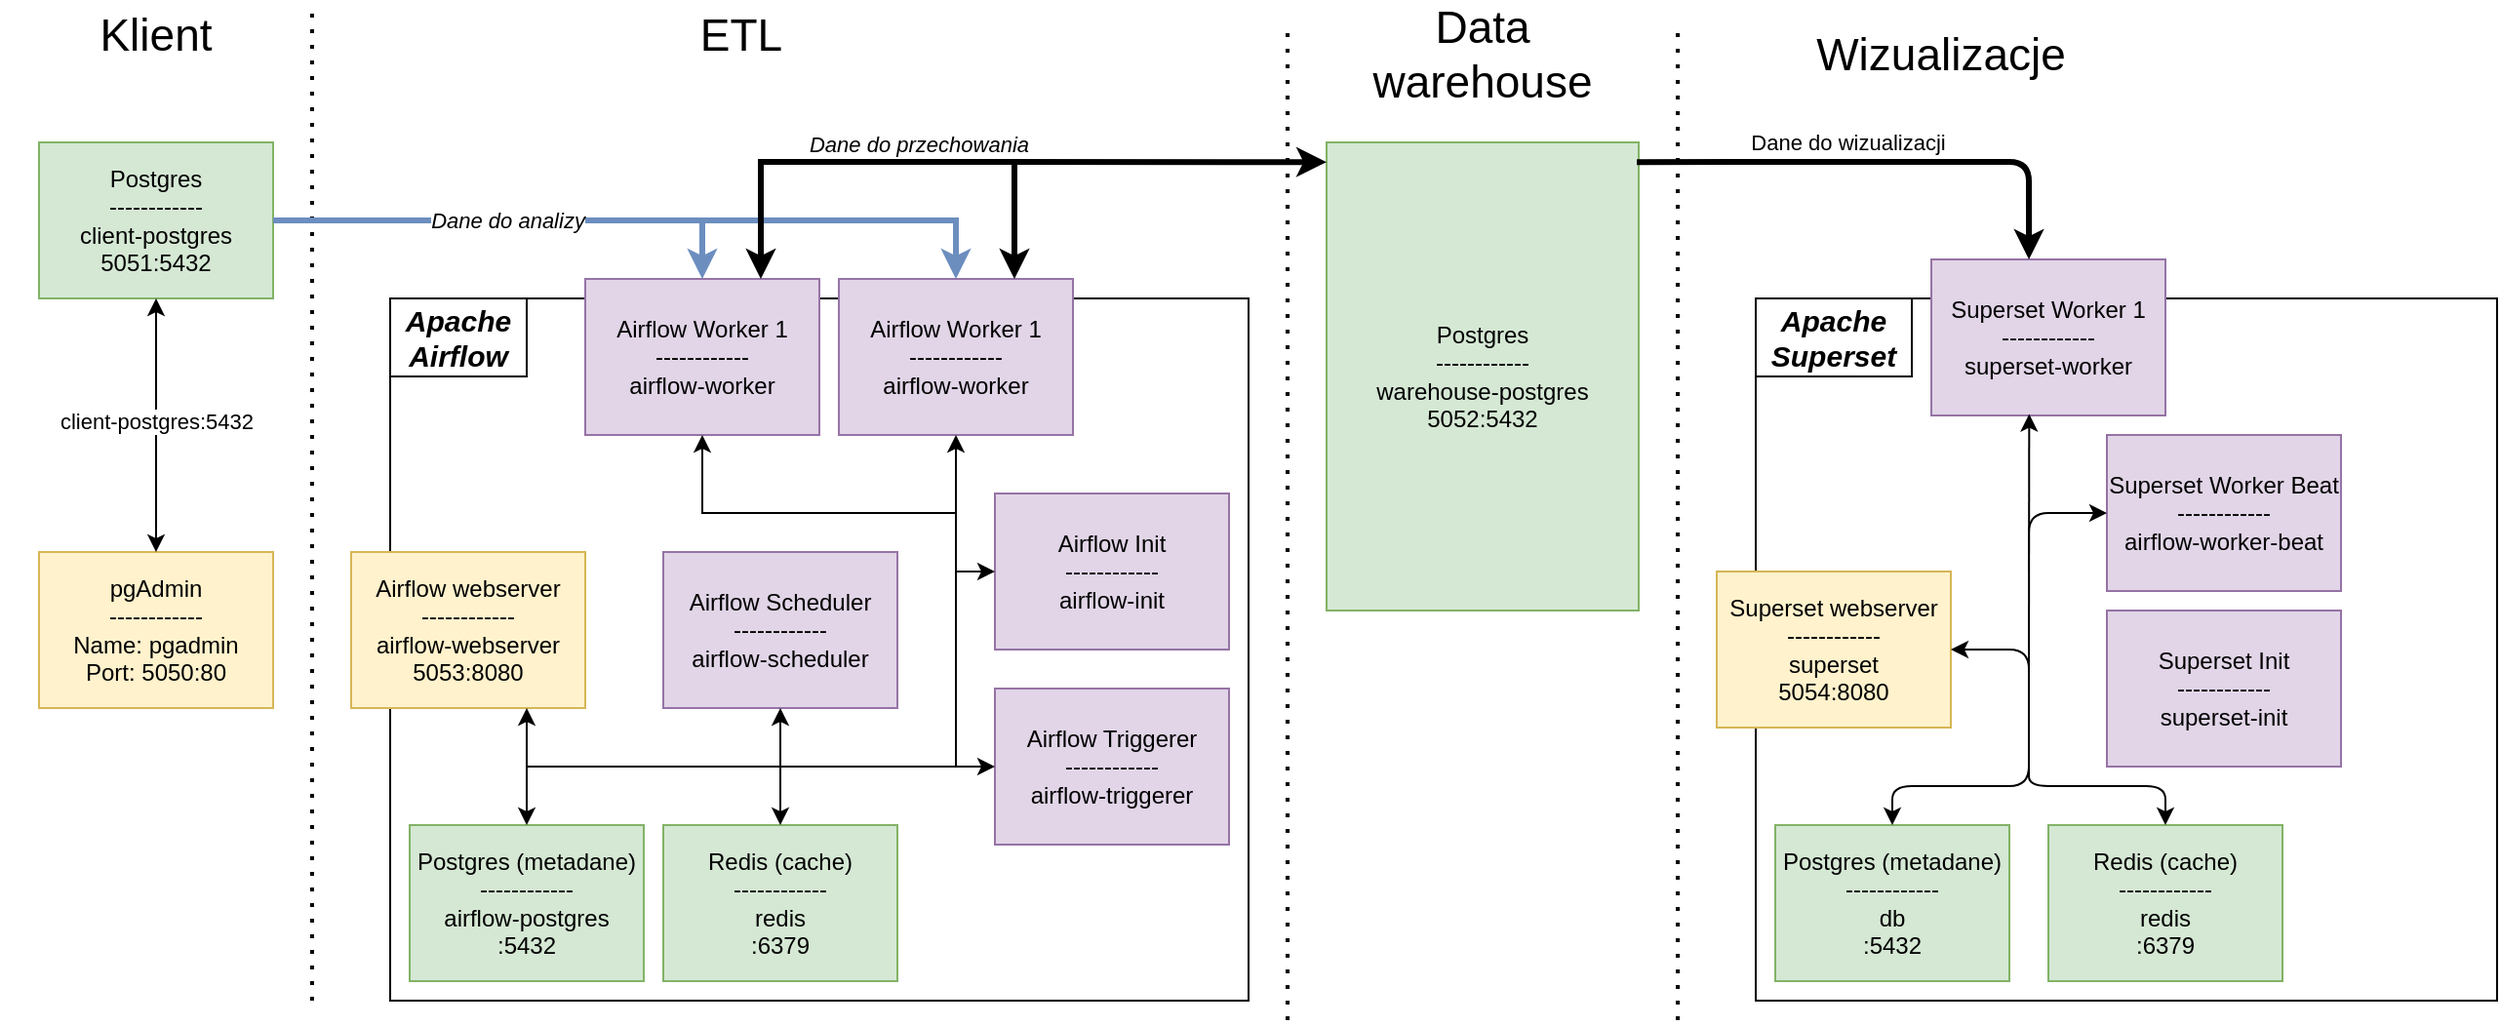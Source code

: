 <mxfile version="16.6.2" type="device"><diagram id="3Z7GTa8bQ7MjH-4LPHkW" name="Page-1"><mxGraphModel dx="1185" dy="640" grid="1" gridSize="10" guides="1" tooltips="1" connect="1" arrows="1" fold="1" page="1" pageScale="1" pageWidth="850" pageHeight="1100" math="0" shadow="0"><root><mxCell id="0"/><mxCell id="1" parent="0"/><mxCell id="AEw88l-EIG8zaOmrPgfD-10" value="" style="rounded=0;whiteSpace=wrap;html=1;" vertex="1" parent="1"><mxGeometry x="220" y="160" width="440" height="360" as="geometry"/></mxCell><mxCell id="AEw88l-EIG8zaOmrPgfD-1" value="Postgres&lt;br&gt;------------&lt;br&gt;client-postgres&lt;br&gt;5051:5432" style="rounded=0;whiteSpace=wrap;html=1;fillColor=#d5e8d4;strokeColor=#82b366;" vertex="1" parent="1"><mxGeometry x="40" y="80" width="120" height="80" as="geometry"/></mxCell><mxCell id="AEw88l-EIG8zaOmrPgfD-2" value="&lt;font style=&quot;font-size: 23px&quot;&gt;Klient&lt;/font&gt;" style="text;html=1;strokeColor=none;fillColor=none;align=center;verticalAlign=middle;whiteSpace=wrap;rounded=0;" vertex="1" parent="1"><mxGeometry x="20" y="10" width="160" height="30" as="geometry"/></mxCell><mxCell id="AEw88l-EIG8zaOmrPgfD-3" value="pgAdmin&lt;br&gt;------------&lt;br&gt;Name: pgadmin&lt;br&gt;Port: 5050:80" style="rounded=0;whiteSpace=wrap;html=1;fillColor=#fff2cc;strokeColor=#d6b656;" vertex="1" parent="1"><mxGeometry x="40" y="290" width="120" height="80" as="geometry"/></mxCell><mxCell id="AEw88l-EIG8zaOmrPgfD-5" value="" style="endArrow=classic;startArrow=classic;html=1;rounded=0;entryX=0.5;entryY=1;entryDx=0;entryDy=0;exitX=0.5;exitY=0;exitDx=0;exitDy=0;" edge="1" parent="1" source="AEw88l-EIG8zaOmrPgfD-3" target="AEw88l-EIG8zaOmrPgfD-1"><mxGeometry width="50" height="50" relative="1" as="geometry"><mxPoint x="70" y="240" as="sourcePoint"/><mxPoint x="120" y="190" as="targetPoint"/></mxGeometry></mxCell><mxCell id="AEw88l-EIG8zaOmrPgfD-6" value="client-postgres:5432" style="edgeLabel;html=1;align=center;verticalAlign=middle;resizable=0;points=[];" vertex="1" connectable="0" parent="AEw88l-EIG8zaOmrPgfD-5"><mxGeometry x="0.134" y="1" relative="1" as="geometry"><mxPoint x="1" y="6" as="offset"/></mxGeometry></mxCell><mxCell id="AEw88l-EIG8zaOmrPgfD-7" value="" style="endArrow=none;dashed=1;html=1;dashPattern=1 3;strokeWidth=2;rounded=0;" edge="1" parent="1"><mxGeometry width="50" height="50" relative="1" as="geometry"><mxPoint x="180" y="520" as="sourcePoint"/><mxPoint x="180" y="10" as="targetPoint"/></mxGeometry></mxCell><mxCell id="AEw88l-EIG8zaOmrPgfD-8" value="ETL" style="text;html=1;strokeColor=none;fillColor=none;align=center;verticalAlign=middle;whiteSpace=wrap;rounded=0;fontSize=23;" vertex="1" parent="1"><mxGeometry x="295" y="10" width="210" height="30" as="geometry"/></mxCell><mxCell id="AEw88l-EIG8zaOmrPgfD-11" value="Apache Airflow" style="text;html=1;align=center;verticalAlign=middle;whiteSpace=wrap;rounded=0;fontSize=15;fontStyle=3;strokeColor=default;" vertex="1" parent="1"><mxGeometry x="220" y="160" width="70" height="40" as="geometry"/></mxCell><mxCell id="AEw88l-EIG8zaOmrPgfD-13" value="Postgres (metadane)&lt;br&gt;------------&lt;br&gt;airflow-postgres&lt;br&gt;:5432" style="rounded=0;whiteSpace=wrap;html=1;fillColor=#d5e8d4;strokeColor=#82b366;" vertex="1" parent="1"><mxGeometry x="230" y="430" width="120" height="80" as="geometry"/></mxCell><mxCell id="AEw88l-EIG8zaOmrPgfD-14" value="Redis (cache)&lt;br&gt;------------&lt;br&gt;redis&lt;br&gt;:6379" style="rounded=0;whiteSpace=wrap;html=1;fillColor=#d5e8d4;strokeColor=#82b366;" vertex="1" parent="1"><mxGeometry x="360" y="430" width="120" height="80" as="geometry"/></mxCell><mxCell id="AEw88l-EIG8zaOmrPgfD-15" value="Airflow webserver&lt;br&gt;------------&lt;br&gt;airflow-webserver&lt;br&gt;5053:8080" style="rounded=0;whiteSpace=wrap;html=1;fillColor=#fff2cc;strokeColor=#d6b656;" vertex="1" parent="1"><mxGeometry x="200" y="290" width="120" height="80" as="geometry"/></mxCell><mxCell id="AEw88l-EIG8zaOmrPgfD-16" value="Airflow Scheduler&lt;br&gt;------------&lt;br&gt;airflow-scheduler" style="rounded=0;whiteSpace=wrap;html=1;fillColor=#e1d5e7;strokeColor=#9673a6;" vertex="1" parent="1"><mxGeometry x="360" y="290" width="120" height="80" as="geometry"/></mxCell><mxCell id="AEw88l-EIG8zaOmrPgfD-17" value="Airflow Worker 1&lt;br&gt;------------&lt;br&gt;airflow-worker" style="rounded=0;whiteSpace=wrap;html=1;fillColor=#e1d5e7;strokeColor=#9673a6;" vertex="1" parent="1"><mxGeometry x="320" y="150" width="120" height="80" as="geometry"/></mxCell><mxCell id="AEw88l-EIG8zaOmrPgfD-18" value="Airflow Worker 1&lt;br&gt;------------&lt;br&gt;airflow-worker" style="rounded=0;whiteSpace=wrap;html=1;fillColor=#e1d5e7;strokeColor=#9673a6;" vertex="1" parent="1"><mxGeometry x="450" y="150" width="120" height="80" as="geometry"/></mxCell><mxCell id="AEw88l-EIG8zaOmrPgfD-20" value="" style="endArrow=classic;startArrow=classic;html=1;rounded=0;exitX=0.5;exitY=0;exitDx=0;exitDy=0;entryX=0.75;entryY=1;entryDx=0;entryDy=0;" edge="1" parent="1" source="AEw88l-EIG8zaOmrPgfD-13" target="AEw88l-EIG8zaOmrPgfD-15"><mxGeometry width="50" height="50" relative="1" as="geometry"><mxPoint x="320" y="420" as="sourcePoint"/><mxPoint x="190" y="400" as="targetPoint"/></mxGeometry></mxCell><mxCell id="AEw88l-EIG8zaOmrPgfD-22" value="" style="endArrow=classic;html=1;rounded=0;entryX=0.5;entryY=1;entryDx=0;entryDy=0;" edge="1" parent="1" target="AEw88l-EIG8zaOmrPgfD-16"><mxGeometry width="50" height="50" relative="1" as="geometry"><mxPoint x="290" y="400" as="sourcePoint"/><mxPoint x="350" y="390" as="targetPoint"/><Array as="points"><mxPoint x="350" y="400"/><mxPoint x="420" y="400"/></Array></mxGeometry></mxCell><mxCell id="AEw88l-EIG8zaOmrPgfD-23" value="" style="endArrow=classic;html=1;rounded=0;entryX=0.5;entryY=0;entryDx=0;entryDy=0;" edge="1" parent="1" target="AEw88l-EIG8zaOmrPgfD-14"><mxGeometry width="50" height="50" relative="1" as="geometry"><mxPoint x="420" y="390" as="sourcePoint"/><mxPoint x="440" y="400" as="targetPoint"/></mxGeometry></mxCell><mxCell id="AEw88l-EIG8zaOmrPgfD-25" value="" style="endArrow=classic;html=1;rounded=0;entryX=0.5;entryY=1;entryDx=0;entryDy=0;" edge="1" parent="1" target="AEw88l-EIG8zaOmrPgfD-18"><mxGeometry width="50" height="50" relative="1" as="geometry"><mxPoint x="420" y="270" as="sourcePoint"/><mxPoint x="500" y="260" as="targetPoint"/><Array as="points"><mxPoint x="510" y="270"/></Array></mxGeometry></mxCell><mxCell id="AEw88l-EIG8zaOmrPgfD-27" value="" style="endArrow=none;html=1;rounded=0;" edge="1" parent="1"><mxGeometry width="50" height="50" relative="1" as="geometry"><mxPoint x="420" y="400" as="sourcePoint"/><mxPoint x="510" y="270" as="targetPoint"/><Array as="points"><mxPoint x="510" y="400"/></Array></mxGeometry></mxCell><mxCell id="AEw88l-EIG8zaOmrPgfD-30" value="" style="endArrow=classic;html=1;rounded=0;exitX=1;exitY=0.5;exitDx=0;exitDy=0;entryX=0.5;entryY=0;entryDx=0;entryDy=0;strokeWidth=3;fillColor=#dae8fc;strokeColor=#6c8ebf;" edge="1" parent="1" source="AEw88l-EIG8zaOmrPgfD-1" target="AEw88l-EIG8zaOmrPgfD-17"><mxGeometry width="50" height="50" relative="1" as="geometry"><mxPoint x="230" y="160" as="sourcePoint"/><mxPoint x="280" y="110" as="targetPoint"/><Array as="points"><mxPoint x="380" y="120"/></Array></mxGeometry></mxCell><mxCell id="AEw88l-EIG8zaOmrPgfD-32" value="Dane do analizy" style="edgeLabel;html=1;align=center;verticalAlign=middle;resizable=0;points=[];fontStyle=2;fontColor=default;labelBackgroundColor=default;labelBorderColor=none;spacingTop=0;spacing=2;" vertex="1" connectable="0" parent="AEw88l-EIG8zaOmrPgfD-30"><mxGeometry x="-0.035" relative="1" as="geometry"><mxPoint x="-1" as="offset"/></mxGeometry></mxCell><mxCell id="AEw88l-EIG8zaOmrPgfD-31" value="" style="endArrow=classic;html=1;rounded=0;entryX=0.5;entryY=0;entryDx=0;entryDy=0;fillColor=#dae8fc;strokeColor=#6c8ebf;strokeWidth=3;" edge="1" parent="1" target="AEw88l-EIG8zaOmrPgfD-18"><mxGeometry width="50" height="50" relative="1" as="geometry"><mxPoint x="380" y="120" as="sourcePoint"/><mxPoint x="480" y="100" as="targetPoint"/><Array as="points"><mxPoint x="510" y="120"/></Array></mxGeometry></mxCell><mxCell id="AEw88l-EIG8zaOmrPgfD-34" value="Data warehouse" style="text;html=1;strokeColor=none;fillColor=none;align=center;verticalAlign=middle;whiteSpace=wrap;rounded=0;labelBackgroundColor=default;labelBorderColor=none;fontSize=23;fontColor=default;" vertex="1" parent="1"><mxGeometry x="750" y="20" width="60" height="30" as="geometry"/></mxCell><mxCell id="AEw88l-EIG8zaOmrPgfD-35" value="" style="endArrow=none;dashed=1;html=1;dashPattern=1 3;strokeWidth=2;rounded=0;fontSize=23;fontColor=default;" edge="1" parent="1"><mxGeometry width="50" height="50" relative="1" as="geometry"><mxPoint x="680" y="530" as="sourcePoint"/><mxPoint x="680" y="20" as="targetPoint"/></mxGeometry></mxCell><mxCell id="AEw88l-EIG8zaOmrPgfD-36" value="Postgres&lt;br&gt;------------&lt;br&gt;warehouse-postgres&lt;br&gt;5052:5432" style="rounded=0;whiteSpace=wrap;html=1;fillColor=#d5e8d4;strokeColor=#82b366;" vertex="1" parent="1"><mxGeometry x="700" y="80" width="160" height="240" as="geometry"/></mxCell><mxCell id="AEw88l-EIG8zaOmrPgfD-37" value="" style="endArrow=classic;startArrow=classic;html=1;rounded=0;fontSize=23;fontColor=default;strokeWidth=3;exitX=0.75;exitY=0;exitDx=0;exitDy=0;entryX=0;entryY=0.042;entryDx=0;entryDy=0;entryPerimeter=0;" edge="1" parent="1" source="AEw88l-EIG8zaOmrPgfD-17" target="AEw88l-EIG8zaOmrPgfD-36"><mxGeometry width="50" height="50" relative="1" as="geometry"><mxPoint x="510" y="110" as="sourcePoint"/><mxPoint x="560" y="60" as="targetPoint"/><Array as="points"><mxPoint x="410" y="90"/></Array></mxGeometry></mxCell><mxCell id="AEw88l-EIG8zaOmrPgfD-39" value="Dane do przechowania" style="edgeLabel;align=center;verticalAlign=middle;resizable=0;points=[];fontSize=11;fontColor=default;fontStyle=2;spacing=0;" vertex="1" connectable="0" parent="AEw88l-EIG8zaOmrPgfD-37"><mxGeometry x="-0.327" y="3" relative="1" as="geometry"><mxPoint x="23" y="-7" as="offset"/></mxGeometry></mxCell><mxCell id="AEw88l-EIG8zaOmrPgfD-38" value="" style="endArrow=classic;html=1;rounded=0;fontSize=23;fontColor=default;strokeWidth=3;entryX=0.75;entryY=0;entryDx=0;entryDy=0;" edge="1" parent="1" target="AEw88l-EIG8zaOmrPgfD-18"><mxGeometry width="50" height="50" relative="1" as="geometry"><mxPoint x="540" y="90" as="sourcePoint"/><mxPoint x="600" y="110" as="targetPoint"/></mxGeometry></mxCell><mxCell id="AEw88l-EIG8zaOmrPgfD-40" value="" style="endArrow=none;dashed=1;html=1;dashPattern=1 3;strokeWidth=2;rounded=0;fontSize=23;fontColor=default;" edge="1" parent="1"><mxGeometry width="50" height="50" relative="1" as="geometry"><mxPoint x="880" y="530" as="sourcePoint"/><mxPoint x="880" y="20" as="targetPoint"/></mxGeometry></mxCell><mxCell id="AEw88l-EIG8zaOmrPgfD-41" value="" style="endArrow=classic;html=1;rounded=0;fontSize=11;fontColor=default;strokeWidth=1;entryX=0.5;entryY=1;entryDx=0;entryDy=0;" edge="1" parent="1" target="AEw88l-EIG8zaOmrPgfD-17"><mxGeometry width="50" height="50" relative="1" as="geometry"><mxPoint x="420" y="270" as="sourcePoint"/><mxPoint x="350" y="250" as="targetPoint"/><Array as="points"><mxPoint x="380" y="270"/></Array></mxGeometry></mxCell><mxCell id="AEw88l-EIG8zaOmrPgfD-42" value="" style="rounded=0;whiteSpace=wrap;html=1;labelBackgroundColor=default;labelBorderColor=none;fontSize=11;" vertex="1" parent="1"><mxGeometry x="920" y="160" width="380" height="360" as="geometry"/></mxCell><mxCell id="AEw88l-EIG8zaOmrPgfD-43" value="Apache Superset" style="text;html=1;align=center;verticalAlign=middle;whiteSpace=wrap;rounded=0;fontSize=15;fontStyle=3;strokeColor=default;" vertex="1" parent="1"><mxGeometry x="920" y="160" width="80" height="40" as="geometry"/></mxCell><mxCell id="AEw88l-EIG8zaOmrPgfD-44" value="Wizualizacje" style="text;html=1;strokeColor=none;fillColor=none;align=center;verticalAlign=middle;whiteSpace=wrap;rounded=0;fontSize=23;" vertex="1" parent="1"><mxGeometry x="910" y="20" width="210" height="30" as="geometry"/></mxCell><mxCell id="AEw88l-EIG8zaOmrPgfD-46" style="edgeStyle=orthogonalEdgeStyle;rounded=0;orthogonalLoop=1;jettySize=auto;html=1;exitX=0.5;exitY=1;exitDx=0;exitDy=0;fontSize=11;fontColor=default;strokeWidth=1;" edge="1" parent="1" source="AEw88l-EIG8zaOmrPgfD-34" target="AEw88l-EIG8zaOmrPgfD-34"><mxGeometry relative="1" as="geometry"/></mxCell><mxCell id="AEw88l-EIG8zaOmrPgfD-47" value="Airflow Triggerer&lt;br&gt;------------&lt;br&gt;airflow-triggerer" style="rounded=0;whiteSpace=wrap;html=1;fillColor=#e1d5e7;strokeColor=#9673a6;" vertex="1" parent="1"><mxGeometry x="530" y="360" width="120" height="80" as="geometry"/></mxCell><mxCell id="AEw88l-EIG8zaOmrPgfD-48" value="Airflow Init&lt;br&gt;------------&lt;br&gt;airflow-init" style="rounded=0;whiteSpace=wrap;html=1;fillColor=#e1d5e7;strokeColor=#9673a6;" vertex="1" parent="1"><mxGeometry x="530" y="260" width="120" height="80" as="geometry"/></mxCell><mxCell id="AEw88l-EIG8zaOmrPgfD-49" value="" style="endArrow=classic;html=1;rounded=0;fontSize=11;fontColor=default;strokeWidth=1;entryX=0;entryY=0.5;entryDx=0;entryDy=0;" edge="1" parent="1" target="AEw88l-EIG8zaOmrPgfD-47"><mxGeometry width="50" height="50" relative="1" as="geometry"><mxPoint x="510" y="400" as="sourcePoint"/><mxPoint x="500" y="380" as="targetPoint"/></mxGeometry></mxCell><mxCell id="AEw88l-EIG8zaOmrPgfD-50" value="" style="endArrow=classic;html=1;rounded=0;fontSize=11;fontColor=default;strokeWidth=1;entryX=0;entryY=0.5;entryDx=0;entryDy=0;" edge="1" parent="1" target="AEw88l-EIG8zaOmrPgfD-48"><mxGeometry width="50" height="50" relative="1" as="geometry"><mxPoint x="510" y="300" as="sourcePoint"/><mxPoint x="520" y="300" as="targetPoint"/></mxGeometry></mxCell><mxCell id="AEw88l-EIG8zaOmrPgfD-53" value="Postgres (metadane)&lt;br&gt;------------&lt;br&gt;db&lt;br&gt;:5432" style="rounded=0;whiteSpace=wrap;html=1;fillColor=#d5e8d4;strokeColor=#82b366;" vertex="1" parent="1"><mxGeometry x="930" y="430" width="120" height="80" as="geometry"/></mxCell><mxCell id="AEw88l-EIG8zaOmrPgfD-54" value="Redis (cache)&lt;br&gt;------------&lt;br&gt;redis&lt;br&gt;:6379" style="rounded=0;whiteSpace=wrap;html=1;fillColor=#d5e8d4;strokeColor=#82b366;" vertex="1" parent="1"><mxGeometry x="1070" y="430" width="120" height="80" as="geometry"/></mxCell><mxCell id="AEw88l-EIG8zaOmrPgfD-55" value="Superset webserver&lt;br&gt;------------&lt;br&gt;superset&lt;br&gt;5054:8080" style="rounded=0;whiteSpace=wrap;html=1;fillColor=#fff2cc;strokeColor=#d6b656;" vertex="1" parent="1"><mxGeometry x="900" y="300" width="120" height="80" as="geometry"/></mxCell><mxCell id="AEw88l-EIG8zaOmrPgfD-56" value="" style="endArrow=classic;startArrow=classic;html=1;rounded=1;fontSize=11;fontColor=default;strokeWidth=1;exitX=1;exitY=0.5;exitDx=0;exitDy=0;entryX=0.5;entryY=0;entryDx=0;entryDy=0;" edge="1" parent="1" source="AEw88l-EIG8zaOmrPgfD-55" target="AEw88l-EIG8zaOmrPgfD-53"><mxGeometry width="50" height="50" relative="1" as="geometry"><mxPoint x="1060" y="370" as="sourcePoint"/><mxPoint x="1110" y="320" as="targetPoint"/><Array as="points"><mxPoint x="1060" y="340"/><mxPoint x="1060" y="410"/><mxPoint x="990" y="410"/></Array></mxGeometry></mxCell><mxCell id="AEw88l-EIG8zaOmrPgfD-57" value="" style="endArrow=classic;html=1;rounded=1;fontSize=11;fontColor=default;strokeWidth=1;entryX=0.5;entryY=0;entryDx=0;entryDy=0;" edge="1" parent="1" target="AEw88l-EIG8zaOmrPgfD-54"><mxGeometry width="50" height="50" relative="1" as="geometry"><mxPoint x="1060" y="400" as="sourcePoint"/><mxPoint x="1100" y="360" as="targetPoint"/><Array as="points"><mxPoint x="1060" y="410"/><mxPoint x="1130" y="410"/></Array></mxGeometry></mxCell><mxCell id="AEw88l-EIG8zaOmrPgfD-58" value="Superset Worker 1&lt;br&gt;------------&lt;br&gt;superset-worker" style="rounded=0;whiteSpace=wrap;html=1;fillColor=#e1d5e7;strokeColor=#9673a6;" vertex="1" parent="1"><mxGeometry x="1010" y="140" width="120" height="80" as="geometry"/></mxCell><mxCell id="AEw88l-EIG8zaOmrPgfD-59" value="Superset Init&lt;br&gt;------------&lt;br&gt;superset-init" style="rounded=0;whiteSpace=wrap;html=1;fillColor=#e1d5e7;strokeColor=#9673a6;" vertex="1" parent="1"><mxGeometry x="1100" y="320" width="120" height="80" as="geometry"/></mxCell><mxCell id="AEw88l-EIG8zaOmrPgfD-60" value="Superset Worker Beat&lt;br&gt;------------&lt;br&gt;airflow-worker-beat" style="rounded=0;whiteSpace=wrap;html=1;fillColor=#e1d5e7;strokeColor=#9673a6;" vertex="1" parent="1"><mxGeometry x="1100" y="230" width="120" height="80" as="geometry"/></mxCell><mxCell id="AEw88l-EIG8zaOmrPgfD-61" value="" style="endArrow=classic;html=1;rounded=0;fontSize=11;fontColor=default;strokeWidth=1;entryX=0.418;entryY=0.991;entryDx=0;entryDy=0;entryPerimeter=0;" edge="1" parent="1" target="AEw88l-EIG8zaOmrPgfD-58"><mxGeometry width="50" height="50" relative="1" as="geometry"><mxPoint x="1060" y="360" as="sourcePoint"/><mxPoint x="1060" y="270" as="targetPoint"/></mxGeometry></mxCell><mxCell id="AEw88l-EIG8zaOmrPgfD-62" value="" style="endArrow=classic;html=1;rounded=1;fontSize=11;fontColor=default;strokeWidth=1;entryX=0;entryY=0.5;entryDx=0;entryDy=0;" edge="1" parent="1" target="AEw88l-EIG8zaOmrPgfD-60"><mxGeometry width="50" height="50" relative="1" as="geometry"><mxPoint x="1060" y="300" as="sourcePoint"/><mxPoint x="1120" y="260" as="targetPoint"/><Array as="points"><mxPoint x="1060" y="270"/></Array></mxGeometry></mxCell><mxCell id="AEw88l-EIG8zaOmrPgfD-63" value="" style="endArrow=classic;startArrow=none;html=1;rounded=1;fontSize=11;fontColor=default;strokeWidth=3;exitX=0.994;exitY=0.042;exitDx=0;exitDy=0;exitPerimeter=0;entryX=0.417;entryY=0;entryDx=0;entryDy=0;entryPerimeter=0;startFill=0;" edge="1" parent="1" source="AEw88l-EIG8zaOmrPgfD-36" target="AEw88l-EIG8zaOmrPgfD-58"><mxGeometry width="50" height="50" relative="1" as="geometry"><mxPoint x="970" y="130" as="sourcePoint"/><mxPoint x="1020" y="80" as="targetPoint"/><Array as="points"><mxPoint x="1060" y="90"/></Array></mxGeometry></mxCell><mxCell id="AEw88l-EIG8zaOmrPgfD-64" value="Dane do wizualizacji" style="edgeLabel;html=1;align=center;verticalAlign=middle;resizable=0;points=[];fontSize=11;fontColor=default;" vertex="1" connectable="0" parent="AEw88l-EIG8zaOmrPgfD-63"><mxGeometry x="-0.143" y="1" relative="1" as="geometry"><mxPoint y="-9" as="offset"/></mxGeometry></mxCell></root></mxGraphModel></diagram></mxfile>